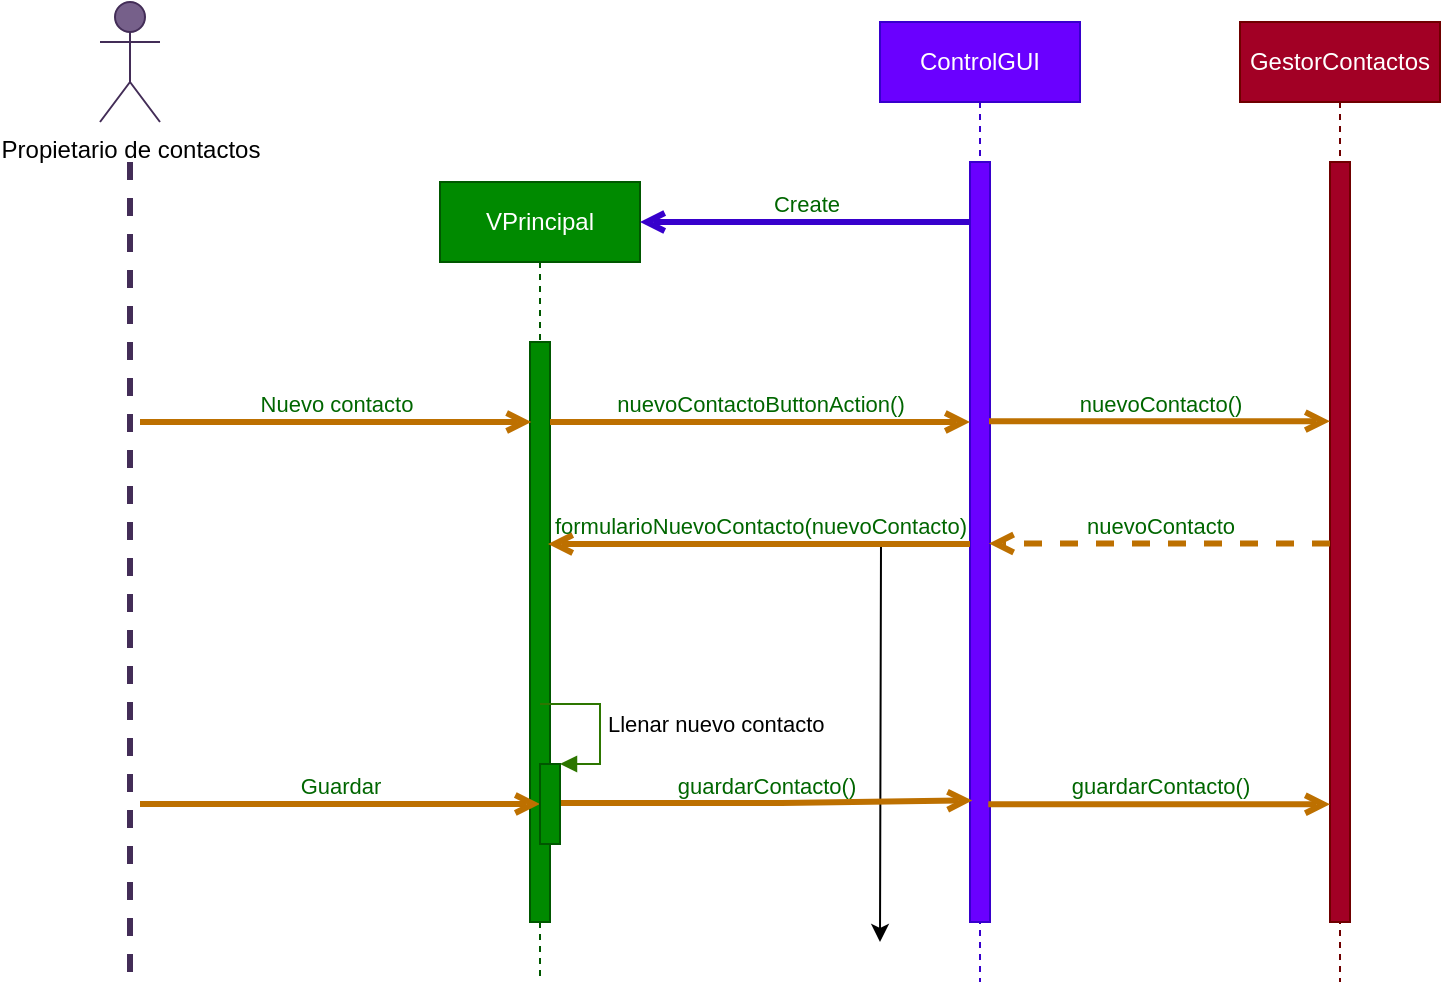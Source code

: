 <mxfile>
    <diagram id="LKaKQfK8-kJvVLxzSaqW" name="Página-1">
        <mxGraphModel dx="1126" dy="646" grid="1" gridSize="10" guides="1" tooltips="1" connect="1" arrows="1" fold="1" page="1" pageScale="1" pageWidth="1600" pageHeight="1200" background="#ffffff" math="0" shadow="0">
            <root>
                <mxCell id="0"/>
                <mxCell id="1" parent="0"/>
                <mxCell id="300" value="Propietario de contactos" style="shape=umlActor;verticalLabelPosition=bottom;verticalAlign=top;html=1;fillColor=#76608a;strokeColor=#432D57;fontColor=#000000;" vertex="1" parent="1">
                    <mxGeometry x="210" y="90" width="30" height="60" as="geometry"/>
                </mxCell>
                <mxCell id="301" value="" style="endArrow=none;startArrow=none;endFill=0;startFill=0;endSize=8;html=1;verticalAlign=bottom;labelBackgroundColor=none;strokeWidth=3;fillColor=#76608a;strokeColor=#432D57;dashed=1;" edge="1" parent="1">
                    <mxGeometry width="160" relative="1" as="geometry">
                        <mxPoint x="225" y="170" as="sourcePoint"/>
                        <mxPoint x="225" y="580" as="targetPoint"/>
                    </mxGeometry>
                </mxCell>
                <mxCell id="302" value="VPrincipal" style="shape=umlLifeline;perimeter=lifelinePerimeter;whiteSpace=wrap;html=1;container=1;collapsible=0;recursiveResize=0;outlineConnect=0;fillColor=#008a00;strokeColor=#005700;fontColor=#ffffff;" vertex="1" parent="1">
                    <mxGeometry x="380" y="180" width="100" height="400" as="geometry"/>
                </mxCell>
                <mxCell id="303" value="" style="html=1;points=[];perimeter=orthogonalPerimeter;fillColor=#008a00;strokeColor=#005700;fontColor=#ffffff;" vertex="1" parent="302">
                    <mxGeometry x="45" y="80" width="10" height="290" as="geometry"/>
                </mxCell>
                <mxCell id="304" value="ControlGUI" style="shape=umlLifeline;perimeter=lifelinePerimeter;whiteSpace=wrap;html=1;container=1;collapsible=0;recursiveResize=0;outlineConnect=0;strokeColor=#3700CC;fillColor=#6a00ff;fontColor=#ffffff;" vertex="1" parent="1">
                    <mxGeometry x="600" y="100" width="100" height="480" as="geometry"/>
                </mxCell>
                <mxCell id="305" value="" style="edgeStyle=orthogonalEdgeStyle;rounded=0;orthogonalLoop=1;jettySize=auto;html=1;fontColor=#000000;" edge="1" parent="304" source="306">
                    <mxGeometry relative="1" as="geometry">
                        <mxPoint y="460" as="targetPoint"/>
                    </mxGeometry>
                </mxCell>
                <mxCell id="306" value="" style="html=1;points=[];perimeter=orthogonalPerimeter;fillColor=#6a00ff;strokeColor=#3700CC;fontColor=#ffffff;" vertex="1" parent="304">
                    <mxGeometry x="45" y="70" width="10" height="380" as="geometry"/>
                </mxCell>
                <mxCell id="307" value="GestorContactos" style="shape=umlLifeline;perimeter=lifelinePerimeter;whiteSpace=wrap;html=1;container=1;collapsible=0;recursiveResize=0;outlineConnect=0;fillColor=#a20025;strokeColor=#6F0000;fontColor=#ffffff;" vertex="1" parent="1">
                    <mxGeometry x="780" y="100" width="100" height="480" as="geometry"/>
                </mxCell>
                <mxCell id="308" value="" style="html=1;points=[];perimeter=orthogonalPerimeter;fillColor=#a20025;strokeColor=#6F0000;fontColor=#ffffff;" vertex="1" parent="307">
                    <mxGeometry x="45" y="70" width="10" height="380" as="geometry"/>
                </mxCell>
                <mxCell id="309" value="Nuevo contacto" style="html=1;verticalAlign=bottom;labelBackgroundColor=none;endArrow=open;endFill=0;fontColor=#006600;strokeWidth=3;fillColor=#f0a30a;strokeColor=#BD7000;entryX=0.067;entryY=0.138;entryDx=0;entryDy=0;entryPerimeter=0;" edge="1" parent="1" target="303">
                    <mxGeometry width="160" relative="1" as="geometry">
                        <mxPoint x="230" y="300" as="sourcePoint"/>
                        <mxPoint x="400" y="300" as="targetPoint"/>
                    </mxGeometry>
                </mxCell>
                <mxCell id="310" value="guardarContacto()" style="html=1;verticalAlign=bottom;labelBackgroundColor=none;endArrow=open;endFill=0;fontColor=#006600;strokeWidth=3;fillColor=#f0a30a;strokeColor=#BD7000;entryX=0.114;entryY=0.84;entryDx=0;entryDy=0;entryPerimeter=0;" edge="1" parent="1" target="306">
                    <mxGeometry width="160" relative="1" as="geometry">
                        <mxPoint x="440" y="490.5" as="sourcePoint"/>
                        <mxPoint x="740" y="490.5" as="targetPoint"/>
                        <Array as="points">
                            <mxPoint x="550" y="490.5"/>
                        </Array>
                    </mxGeometry>
                </mxCell>
                <mxCell id="311" value="Create" style="html=1;verticalAlign=bottom;labelBackgroundColor=none;endArrow=open;endFill=0;fontColor=#006600;strokeWidth=3;fillColor=#6a00ff;strokeColor=#3700CC;" edge="1" parent="1" source="306">
                    <mxGeometry width="160" relative="1" as="geometry">
                        <mxPoint x="820" y="200" as="sourcePoint"/>
                        <mxPoint x="480" y="200" as="targetPoint"/>
                    </mxGeometry>
                </mxCell>
                <mxCell id="312" value="formularioNuevoContacto(nuevoContacto)" style="html=1;verticalAlign=bottom;labelBackgroundColor=none;endArrow=open;endFill=0;fontColor=#006600;strokeWidth=3;fillColor=#f0a30a;strokeColor=#BD7000;" edge="1" parent="1" source="306">
                    <mxGeometry width="160" relative="1" as="geometry">
                        <mxPoint x="770" y="361" as="sourcePoint"/>
                        <mxPoint x="434" y="361" as="targetPoint"/>
                        <Array as="points">
                            <mxPoint x="570" y="361"/>
                        </Array>
                    </mxGeometry>
                </mxCell>
                <mxCell id="313" value="nuevoContacto()" style="html=1;verticalAlign=bottom;labelBackgroundColor=none;endArrow=open;endFill=0;fontColor=#006600;strokeWidth=3;fillColor=#f0a30a;strokeColor=#BD7000;exitX=0.95;exitY=0.341;exitDx=0;exitDy=0;exitPerimeter=0;" edge="1" parent="1" source="306" target="308">
                    <mxGeometry width="160" relative="1" as="geometry">
                        <mxPoint x="850" y="300.0" as="sourcePoint"/>
                        <mxPoint x="1170" y="300" as="targetPoint"/>
                    </mxGeometry>
                </mxCell>
                <mxCell id="314" value="Guardar" style="html=1;verticalAlign=bottom;labelBackgroundColor=none;endArrow=open;endFill=0;fontColor=#006600;strokeWidth=3;fillColor=#f0a30a;strokeColor=#BD7000;" edge="1" parent="1" target="318">
                    <mxGeometry width="160" relative="1" as="geometry">
                        <mxPoint x="230" y="491" as="sourcePoint"/>
                        <mxPoint x="430" y="491" as="targetPoint"/>
                    </mxGeometry>
                </mxCell>
                <mxCell id="315" value="nuevoContactoButtonAction()" style="html=1;verticalAlign=bottom;labelBackgroundColor=none;endArrow=open;endFill=0;fontColor=#006600;strokeWidth=3;fillColor=#f0a30a;strokeColor=#BD7000;" edge="1" parent="1" source="303" target="306">
                    <mxGeometry width="160" relative="1" as="geometry">
                        <mxPoint x="450" y="300.0" as="sourcePoint"/>
                        <mxPoint x="750" y="300.0" as="targetPoint"/>
                        <Array as="points">
                            <mxPoint x="560" y="300"/>
                        </Array>
                    </mxGeometry>
                </mxCell>
                <mxCell id="316" value="guardarContacto()" style="html=1;verticalAlign=bottom;labelBackgroundColor=none;endArrow=open;endFill=0;fontColor=#006600;strokeWidth=3;fillColor=#f0a30a;strokeColor=#BD7000;exitX=0.914;exitY=0.845;exitDx=0;exitDy=0;exitPerimeter=0;" edge="1" parent="1" source="306" target="308">
                    <mxGeometry width="160" relative="1" as="geometry">
                        <mxPoint x="860" y="491" as="sourcePoint"/>
                        <mxPoint x="1160" y="491" as="targetPoint"/>
                    </mxGeometry>
                </mxCell>
                <mxCell id="317" value="nuevoContacto" style="html=1;verticalAlign=bottom;labelBackgroundColor=none;endArrow=open;endFill=0;fontColor=#006600;strokeWidth=3;fillColor=#f0a30a;strokeColor=#BD7000;dashed=1;entryX=0.948;entryY=0.502;entryDx=0;entryDy=0;entryPerimeter=0;" edge="1" parent="1" source="308" target="306">
                    <mxGeometry width="160" relative="1" as="geometry">
                        <mxPoint x="860" y="361" as="sourcePoint"/>
                        <mxPoint x="860" y="361" as="targetPoint"/>
                    </mxGeometry>
                </mxCell>
                <mxCell id="318" value="" style="html=1;points=[];perimeter=orthogonalPerimeter;fillColor=#008a00;strokeColor=#005700;shadow=0;fontColor=#ffffff;labelBackgroundColor=#ffffff;" vertex="1" parent="1">
                    <mxGeometry x="430" y="471" width="10" height="40" as="geometry"/>
                </mxCell>
                <mxCell id="319" value="Llenar nuevo contacto" style="edgeStyle=orthogonalEdgeStyle;html=1;align=left;spacingLeft=2;endArrow=block;rounded=0;entryX=1;entryY=0;fillColor=#60a917;strokeColor=#2D7600;shadow=0;fontColor=#000000;labelBackgroundColor=#ffffff;" edge="1" parent="1" target="318">
                    <mxGeometry relative="1" as="geometry">
                        <mxPoint x="430" y="441" as="sourcePoint"/>
                        <Array as="points">
                            <mxPoint x="460" y="441"/>
                            <mxPoint x="460" y="471"/>
                        </Array>
                    </mxGeometry>
                </mxCell>
            </root>
        </mxGraphModel>
    </diagram>
</mxfile>